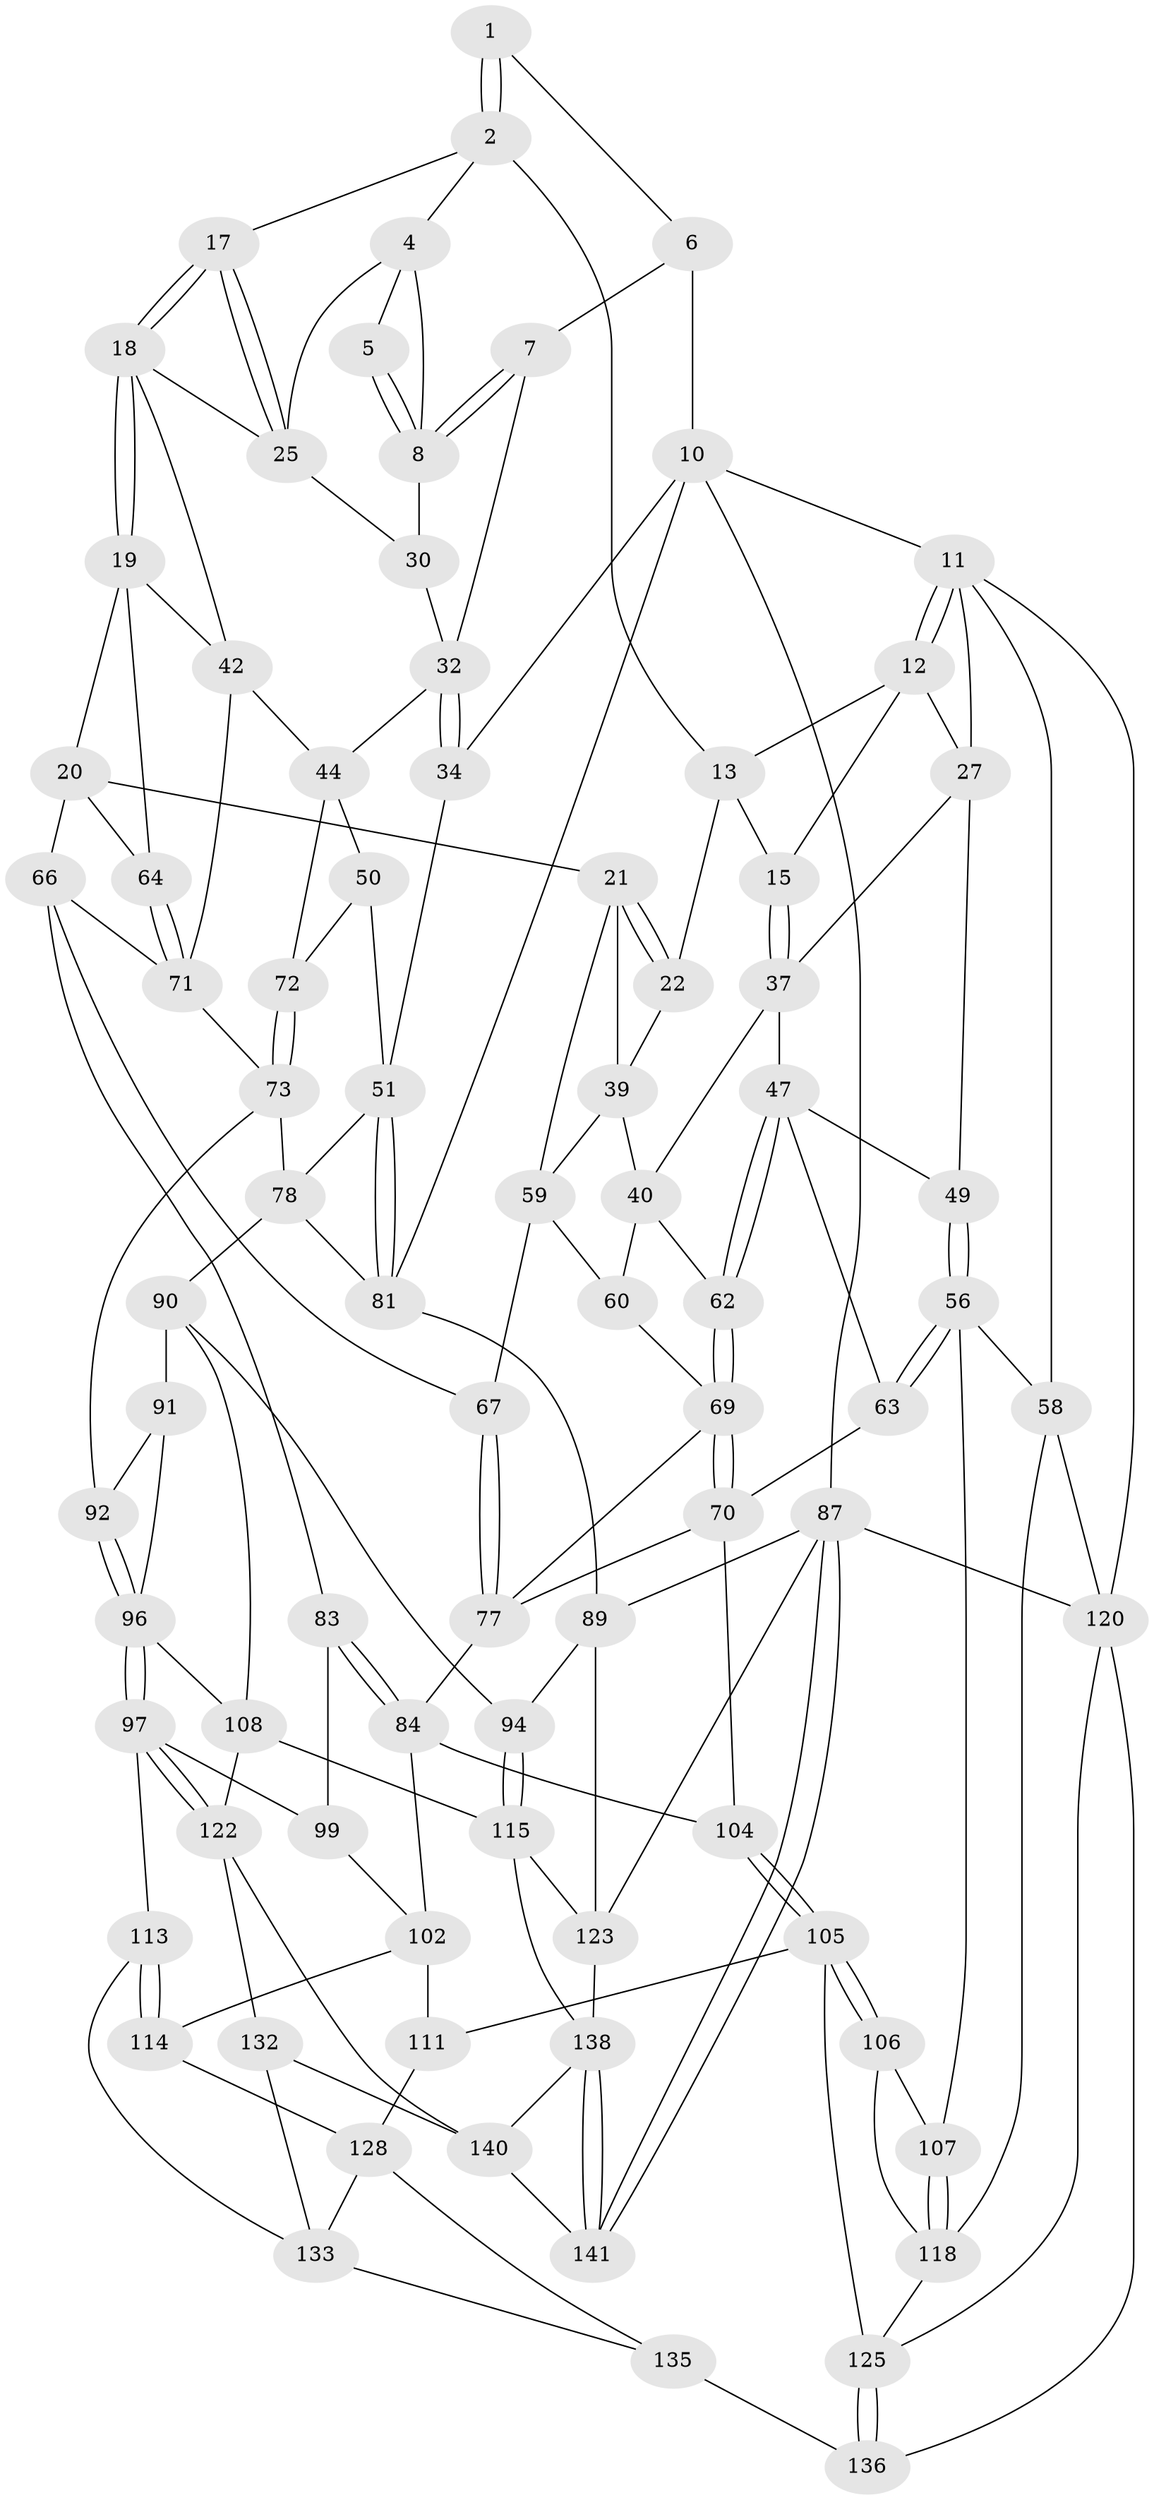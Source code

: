 // Generated by graph-tools (version 1.1) at 2025/24/03/03/25 07:24:39]
// undirected, 83 vertices, 182 edges
graph export_dot {
graph [start="1"]
  node [color=gray90,style=filled];
  1 [pos="+0.697029993776938+0"];
  2 [pos="+0.40969281332806556+0",super="+3"];
  4 [pos="+0.6102927468638334+0.06437630410864273",super="+24"];
  5 [pos="+0.6967468291575715+0"];
  6 [pos="+0.9856591854158796+0",super="+9"];
  7 [pos="+0.7965144954347856+0.06886910915586832",super="+29"];
  8 [pos="+0.7275675711628059+0.09654987280813014",super="+23"];
  10 [pos="+1+0",super="+36"];
  11 [pos="+0+0",super="+26"];
  12 [pos="+0.18449814266302192+0",super="+16"];
  13 [pos="+0.3850902410708775+0",super="+14"];
  15 [pos="+0.2287825842130498+0.11006440730173082"];
  17 [pos="+0.48465297795419404+0.11149113637423097"];
  18 [pos="+0.48464926203018704+0.11155816709299463",super="+38"];
  19 [pos="+0.4392363541530271+0.17453841809008847",super="+43"];
  20 [pos="+0.42712877734726756+0.18414896535009145",super="+65"];
  21 [pos="+0.3872903539176104+0.1920837875851851",super="+54"];
  22 [pos="+0.3299415802551931+0.15407127289006733"];
  25 [pos="+0.6036926807590696+0.08001366958527427",super="+31"];
  27 [pos="+0.04024058285198843+0.1343566076452331",super="+28"];
  30 [pos="+0.7257574682526589+0.13051477322659277"];
  32 [pos="+0.8606897468422626+0.1127576335867877",super="+33"];
  34 [pos="+0.9218754509768708+0.16875373621047493",super="+35"];
  37 [pos="+0.1850170799880128+0.1650483165769586",super="+41"];
  39 [pos="+0.24870938124846684+0.21380698691172792",super="+55"];
  40 [pos="+0.2067670414929911+0.21113281310440613",super="+61"];
  42 [pos="+0.5992064995872749+0.21584376393634191",super="+46"];
  44 [pos="+0.7354438849579431+0.19691805828421638",super="+45"];
  47 [pos="+0.15063717465179288+0.21986497156823248",super="+48"];
  49 [pos="+0.07195552777904234+0.19522358463044323"];
  50 [pos="+0.8873109123202363+0.1810111428739964",super="+53"];
  51 [pos="+0.9258105928696403+0.29645149355989153",super="+52"];
  56 [pos="+0+0.44564222669643705",super="+57"];
  58 [pos="+0+0.451892411112622",super="+119"];
  59 [pos="+0.2481980929127499+0.2981176373624073",super="+68"];
  60 [pos="+0.23718169418930504+0.30024401612551294"];
  62 [pos="+0.15934190954719135+0.32557567835227685"];
  63 [pos="+0.03438689415817382+0.4533483142154997"];
  64 [pos="+0.5505486708182423+0.2947256575530065"];
  66 [pos="+0.42804592216974563+0.3617966970280884",super="+80"];
  67 [pos="+0.3527057407313857+0.35561911583034206"];
  69 [pos="+0.1390395713700827+0.3692814684442685",super="+76"];
  70 [pos="+0.04138120643247262+0.4543868511846521",super="+86"];
  71 [pos="+0.6080492835151932+0.3982109275555142",super="+75"];
  72 [pos="+0.7661433088607527+0.2636572188077299"];
  73 [pos="+0.7513235112809765+0.3936676229627404",super="+74"];
  77 [pos="+0.32403298856441254+0.40137015482004346",super="+85"];
  78 [pos="+0.8874365692996654+0.4365322026068528",super="+79"];
  81 [pos="+1+0.3330225272057718",super="+82"];
  83 [pos="+0.4546070455911236+0.5273286176793472",super="+100"];
  84 [pos="+0.39208860973556836+0.5300408486507048",super="+103"];
  87 [pos="+1+1",super="+88"];
  89 [pos="+1+0.6250298415436345",super="+93"];
  90 [pos="+0.8824395039686225+0.5269165845577997",super="+95"];
  91 [pos="+0.7994108637235685+0.554918070547539"];
  92 [pos="+0.6599498473148251+0.5527313752942598"];
  94 [pos="+0.9588106353142403+0.6007779085628401"];
  96 [pos="+0.6336752727316562+0.6745511260022005",super="+109"];
  97 [pos="+0.6083438346995009+0.7205692782813475",super="+98"];
  99 [pos="+0.5398985408447051+0.7167664251140116",super="+101"];
  102 [pos="+0.3925450255936757+0.6565844503237303",super="+110"];
  104 [pos="+0.20069654110150187+0.6326864006647855"];
  105 [pos="+0.1984973890610519+0.6576909184288865",super="+112"];
  106 [pos="+0.09536031725275324+0.7006288244889536"];
  107 [pos="+0.04209763089544193+0.6732722214449275"];
  108 [pos="+0.821670259382563+0.698061935636273",super="+117"];
  111 [pos="+0.27127153604217913+0.7456543196701421"];
  113 [pos="+0.5385011617196889+0.7200936792163616",super="+130"];
  114 [pos="+0.36876919600095864+0.7511945462783218",super="+127"];
  115 [pos="+0.892243789896266+0.7959194974648113",super="+116"];
  118 [pos="+0+0.8028665274284754",super="+124"];
  120 [pos="+0+1",super="+121"];
  122 [pos="+0.6479233103649554+0.7907039838310873",super="+131"];
  123 [pos="+0.9318432902595617+0.8026887289935367",super="+137"];
  125 [pos="+0.1038008905195605+0.8783357342704129",super="+126"];
  128 [pos="+0.3438856028140759+0.9139869214946837",super="+129"];
  132 [pos="+0.5613688269487537+1"];
  133 [pos="+0.49743977740636336+1",super="+134"];
  135 [pos="+0.18769883850991426+0.9122275432249919",super="+144"];
  136 [pos="+0.18072891893058912+0.9098991705228765",super="+143"];
  138 [pos="+0.8968919706085637+0.916951547891647",super="+139"];
  140 [pos="+0.8128738310517053+0.8941031030559283",super="+142"];
  141 [pos="+1+1"];
  1 -- 2;
  1 -- 2;
  1 -- 6;
  2 -- 13;
  2 -- 17;
  2 -- 4;
  4 -- 5;
  4 -- 25;
  4 -- 8;
  5 -- 8;
  5 -- 8;
  6 -- 7 [weight=2];
  6 -- 10;
  7 -- 8;
  7 -- 8;
  7 -- 32;
  8 -- 30;
  10 -- 11;
  10 -- 87;
  10 -- 81;
  10 -- 34;
  11 -- 12;
  11 -- 12;
  11 -- 120;
  11 -- 27;
  11 -- 58;
  12 -- 13;
  12 -- 27;
  12 -- 15;
  13 -- 22;
  13 -- 15;
  15 -- 37;
  15 -- 37;
  17 -- 18;
  17 -- 18;
  17 -- 25;
  17 -- 25;
  18 -- 19;
  18 -- 19;
  18 -- 42;
  18 -- 25;
  19 -- 20;
  19 -- 64;
  19 -- 42;
  20 -- 21;
  20 -- 64;
  20 -- 66;
  21 -- 22;
  21 -- 22;
  21 -- 59;
  21 -- 39;
  22 -- 39;
  25 -- 30;
  27 -- 49;
  27 -- 37;
  30 -- 32;
  32 -- 34;
  32 -- 34;
  32 -- 44;
  34 -- 51;
  37 -- 40;
  37 -- 47;
  39 -- 40;
  39 -- 59;
  40 -- 60;
  40 -- 62;
  42 -- 71;
  42 -- 44;
  44 -- 50;
  44 -- 72;
  47 -- 62;
  47 -- 62;
  47 -- 49;
  47 -- 63;
  49 -- 56;
  49 -- 56;
  50 -- 72;
  50 -- 51;
  51 -- 81;
  51 -- 81;
  51 -- 78;
  56 -- 63;
  56 -- 63;
  56 -- 58;
  56 -- 107;
  58 -- 120;
  58 -- 118;
  59 -- 60;
  59 -- 67;
  60 -- 69;
  62 -- 69;
  62 -- 69;
  63 -- 70;
  64 -- 71;
  64 -- 71;
  66 -- 67;
  66 -- 83;
  66 -- 71;
  67 -- 77;
  67 -- 77;
  69 -- 70;
  69 -- 70;
  69 -- 77;
  70 -- 104;
  70 -- 77;
  71 -- 73;
  72 -- 73;
  72 -- 73;
  73 -- 92;
  73 -- 78;
  77 -- 84;
  78 -- 81;
  78 -- 90;
  81 -- 89;
  83 -- 84;
  83 -- 84;
  83 -- 99 [weight=2];
  84 -- 104;
  84 -- 102;
  87 -- 141;
  87 -- 141;
  87 -- 120;
  87 -- 89;
  87 -- 123;
  89 -- 123;
  89 -- 94;
  90 -- 91;
  90 -- 108;
  90 -- 94;
  91 -- 92;
  91 -- 96;
  92 -- 96;
  92 -- 96;
  94 -- 115;
  94 -- 115;
  96 -- 97;
  96 -- 97;
  96 -- 108;
  97 -- 122;
  97 -- 122;
  97 -- 99;
  97 -- 113;
  99 -- 102;
  102 -- 114;
  102 -- 111;
  104 -- 105;
  104 -- 105;
  105 -- 106;
  105 -- 106;
  105 -- 125;
  105 -- 111;
  106 -- 107;
  106 -- 118;
  107 -- 118;
  107 -- 118;
  108 -- 122;
  108 -- 115;
  111 -- 128;
  113 -- 114 [weight=2];
  113 -- 114;
  113 -- 133;
  114 -- 128;
  115 -- 123;
  115 -- 138;
  118 -- 125;
  120 -- 136;
  120 -- 125;
  122 -- 132;
  122 -- 140;
  123 -- 138;
  125 -- 136;
  125 -- 136;
  128 -- 133;
  128 -- 135;
  132 -- 133;
  132 -- 140;
  133 -- 135;
  135 -- 136 [weight=2];
  138 -- 141;
  138 -- 141;
  138 -- 140;
  140 -- 141;
}
